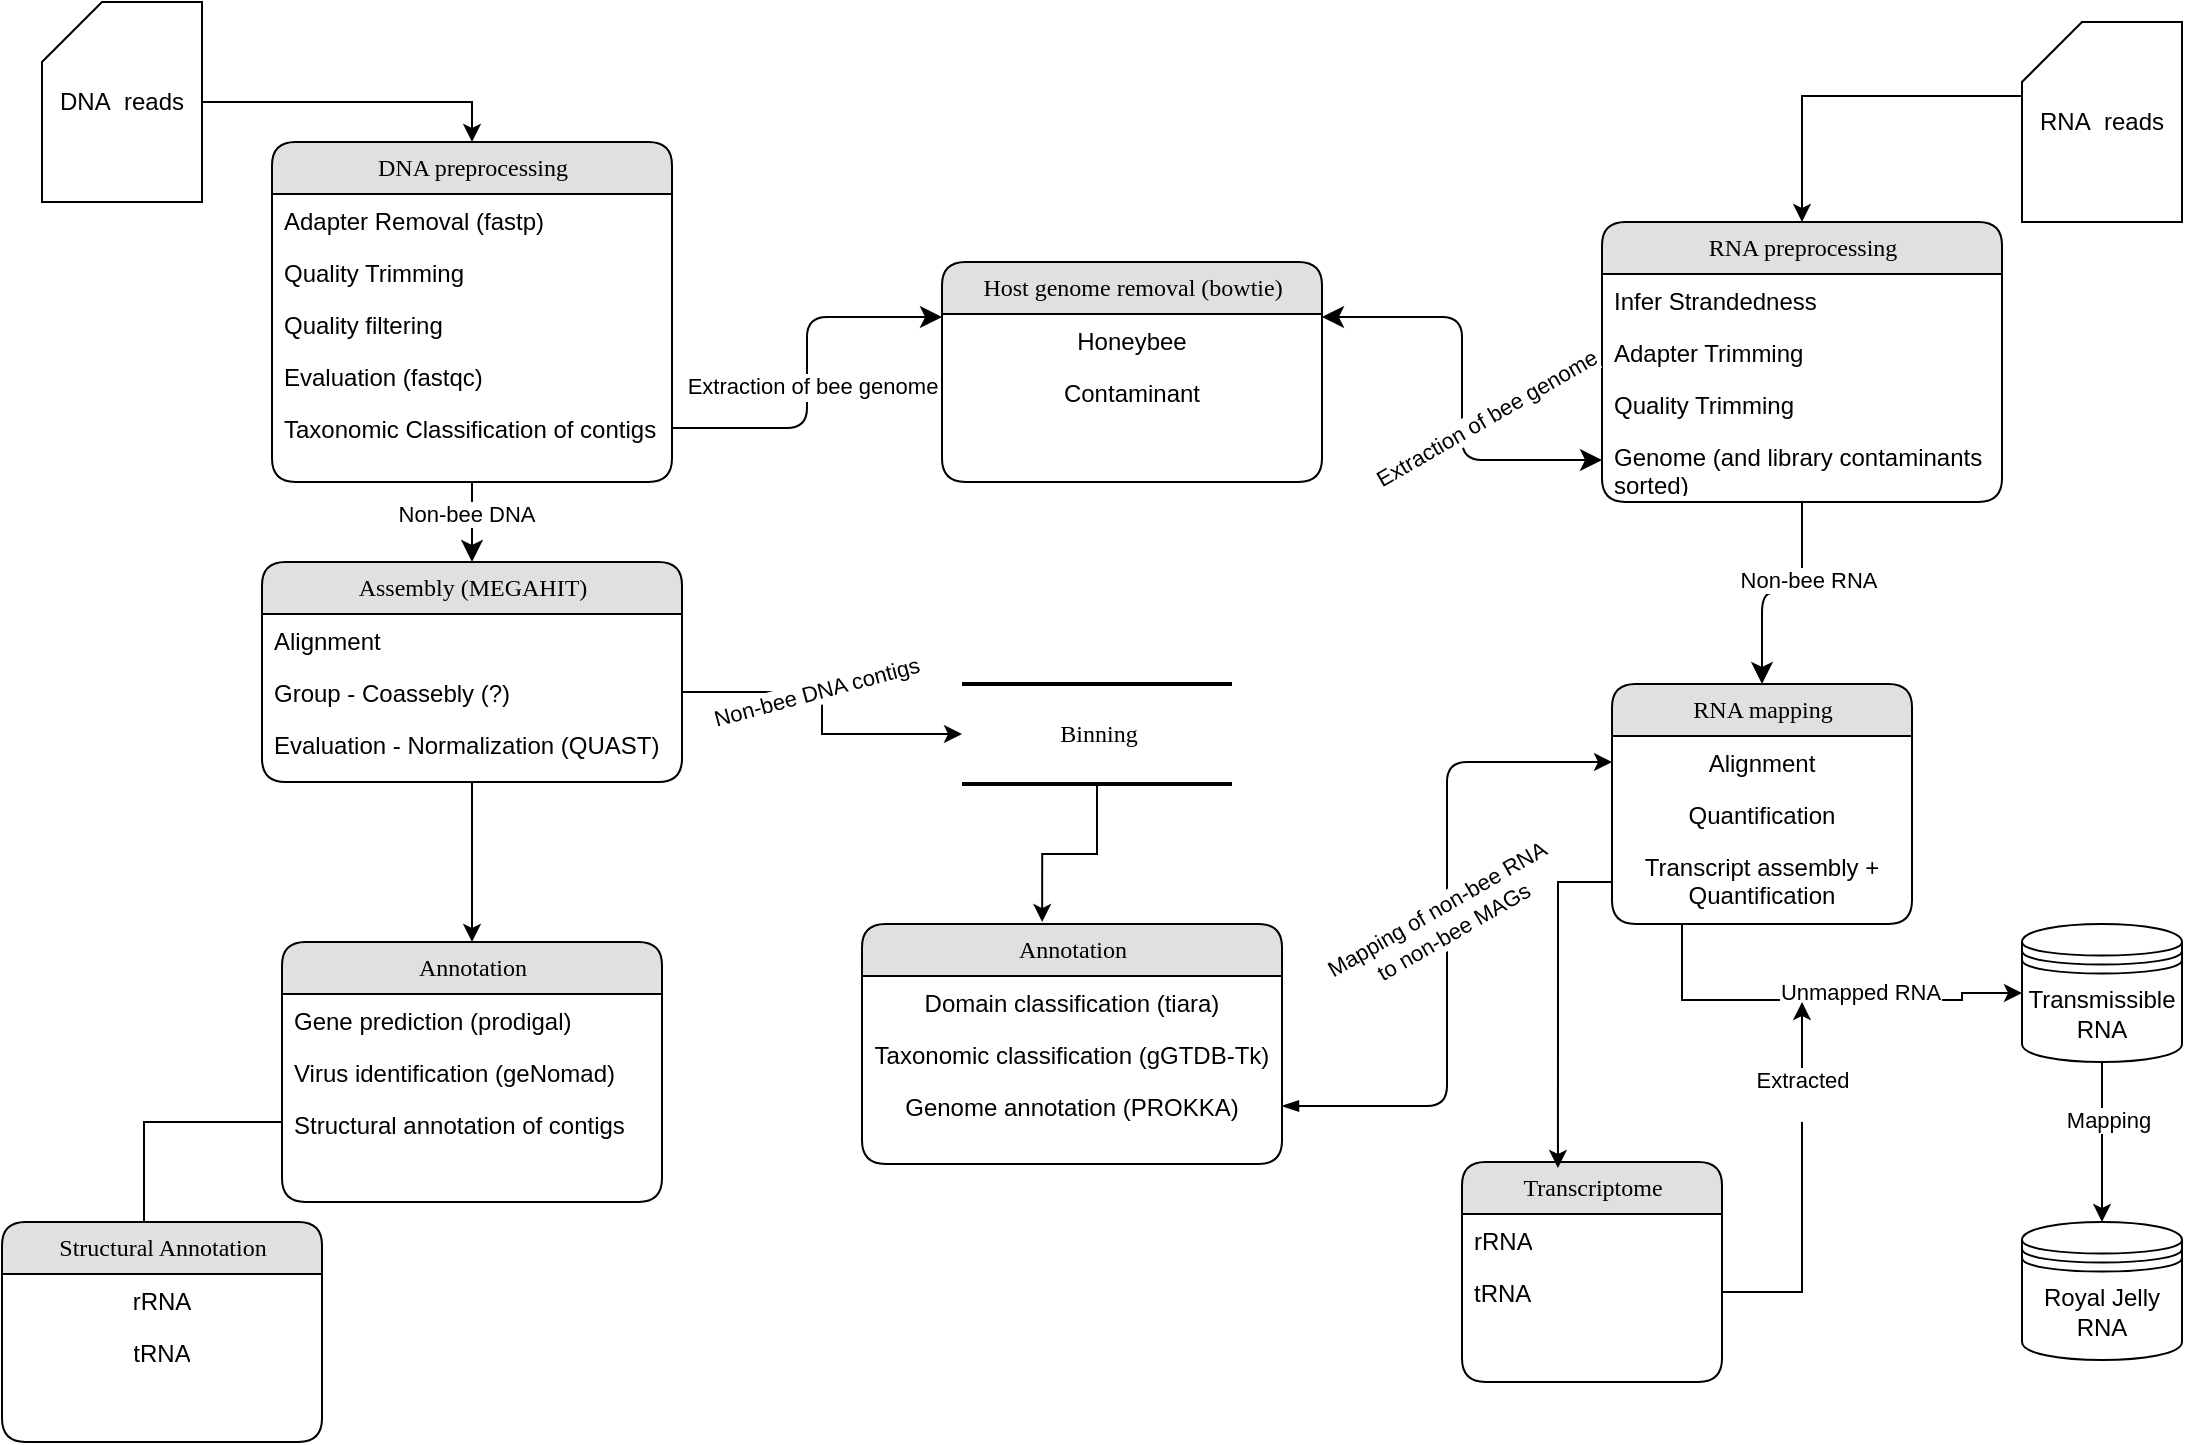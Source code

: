 <mxfile version="25.0.1">
  <diagram name="Page-1" id="b520641d-4fe3-3701-9064-5fc419738815">
    <mxGraphModel dx="1114" dy="539" grid="1" gridSize="10" guides="1" tooltips="1" connect="1" arrows="1" fold="1" page="1" pageScale="1" pageWidth="1169" pageHeight="827" background="none" math="0" shadow="0">
      <root>
        <mxCell id="0" />
        <mxCell id="1" parent="0" />
        <mxCell id="21ea969265ad0168-6" value="DNA preprocessing" style="swimlane;html=1;fontStyle=0;childLayout=stackLayout;horizontal=1;startSize=26;fillColor=#e0e0e0;horizontalStack=0;resizeParent=1;resizeLast=0;collapsible=1;marginBottom=0;swimlaneFillColor=#ffffff;align=center;rounded=1;shadow=0;comic=0;labelBackgroundColor=none;strokeWidth=1;fontFamily=Verdana;fontSize=12" parent="1" vertex="1">
          <mxGeometry x="135" y="70" width="200" height="170" as="geometry" />
        </mxCell>
        <mxCell id="6PhUnKm4TPfKqV3Mqmgi-2" value="Adapter Removal (fastp)" style="text;html=1;strokeColor=none;fillColor=none;spacingLeft=4;spacingRight=4;whiteSpace=wrap;overflow=hidden;rotatable=0;points=[[0,0.5],[1,0.5]];portConstraint=eastwest;" parent="21ea969265ad0168-6" vertex="1">
          <mxGeometry y="26" width="200" height="26" as="geometry" />
        </mxCell>
        <mxCell id="6PhUnKm4TPfKqV3Mqmgi-1" value="Quality Trimming" style="text;html=1;strokeColor=none;fillColor=none;spacingLeft=4;spacingRight=4;whiteSpace=wrap;overflow=hidden;rotatable=0;points=[[0,0.5],[1,0.5]];portConstraint=eastwest;" parent="21ea969265ad0168-6" vertex="1">
          <mxGeometry y="52" width="200" height="26" as="geometry" />
        </mxCell>
        <mxCell id="21ea969265ad0168-7" value="Quality filtering" style="text;html=1;strokeColor=none;fillColor=none;spacingLeft=4;spacingRight=4;whiteSpace=wrap;overflow=hidden;rotatable=0;points=[[0,0.5],[1,0.5]];portConstraint=eastwest;" parent="21ea969265ad0168-6" vertex="1">
          <mxGeometry y="78" width="200" height="26" as="geometry" />
        </mxCell>
        <mxCell id="21ea969265ad0168-8" value="Evaluation (fastqc)" style="text;html=1;strokeColor=none;fillColor=none;spacingLeft=4;spacingRight=4;whiteSpace=wrap;overflow=hidden;rotatable=0;points=[[0,0.5],[1,0.5]];portConstraint=eastwest;" parent="21ea969265ad0168-6" vertex="1">
          <mxGeometry y="104" width="200" height="26" as="geometry" />
        </mxCell>
        <mxCell id="21ea969265ad0168-9" value="Taxonomic Classification of contigs" style="text;html=1;strokeColor=none;fillColor=none;spacingLeft=4;spacingRight=4;whiteSpace=wrap;overflow=hidden;rotatable=0;points=[[0,0.5],[1,0.5]];portConstraint=eastwest;" parent="21ea969265ad0168-6" vertex="1">
          <mxGeometry y="130" width="200" height="26" as="geometry" />
        </mxCell>
        <mxCell id="rCyqSnBFEm6M69R7qKbM-1" style="edgeStyle=orthogonalEdgeStyle;rounded=0;orthogonalLoop=1;jettySize=auto;html=1;entryX=0.5;entryY=0;entryDx=0;entryDy=0;" parent="1" source="21ea969265ad0168-14" target="21ea969265ad0168-18" edge="1">
          <mxGeometry relative="1" as="geometry" />
        </mxCell>
        <mxCell id="21ea969265ad0168-14" value="Assembly (MEGAHIT)" style="swimlane;html=1;fontStyle=0;childLayout=stackLayout;horizontal=1;startSize=26;fillColor=#e0e0e0;horizontalStack=0;resizeParent=1;resizeLast=0;collapsible=1;marginBottom=0;swimlaneFillColor=#ffffff;align=center;rounded=1;shadow=0;comic=0;labelBackgroundColor=none;strokeWidth=1;fontFamily=Verdana;fontSize=12" parent="1" vertex="1">
          <mxGeometry x="130" y="280" width="210" height="110" as="geometry" />
        </mxCell>
        <mxCell id="21ea969265ad0168-15" value="Alignment&lt;span style=&quot;white-space: pre;&quot;&gt;&#x9;&lt;/span&gt;" style="text;html=1;strokeColor=none;fillColor=none;spacingLeft=4;spacingRight=4;whiteSpace=wrap;overflow=hidden;rotatable=0;points=[[0,0.5],[1,0.5]];portConstraint=eastwest;" parent="21ea969265ad0168-14" vertex="1">
          <mxGeometry y="26" width="210" height="26" as="geometry" />
        </mxCell>
        <mxCell id="21ea969265ad0168-16" value="Group - Coassebly (?)" style="text;html=1;strokeColor=none;fillColor=none;spacingLeft=4;spacingRight=4;whiteSpace=wrap;overflow=hidden;rotatable=0;points=[[0,0.5],[1,0.5]];portConstraint=eastwest;" parent="21ea969265ad0168-14" vertex="1">
          <mxGeometry y="52" width="210" height="26" as="geometry" />
        </mxCell>
        <mxCell id="21ea969265ad0168-17" value="Evaluation - Normalization (QUAST)" style="text;html=1;strokeColor=none;fillColor=none;spacingLeft=4;spacingRight=4;whiteSpace=wrap;overflow=hidden;rotatable=0;points=[[0,0.5],[1,0.5]];portConstraint=eastwest;" parent="21ea969265ad0168-14" vertex="1">
          <mxGeometry y="78" width="210" height="26" as="geometry" />
        </mxCell>
        <mxCell id="21ea969265ad0168-18" value="Annotation" style="swimlane;html=1;fontStyle=0;childLayout=stackLayout;horizontal=1;startSize=26;fillColor=#e0e0e0;horizontalStack=0;resizeParent=1;resizeLast=0;collapsible=1;marginBottom=0;swimlaneFillColor=#ffffff;align=center;rounded=1;shadow=0;comic=0;labelBackgroundColor=none;strokeWidth=1;fontFamily=Verdana;fontSize=12" parent="1" vertex="1">
          <mxGeometry x="140" y="470" width="190" height="130" as="geometry" />
        </mxCell>
        <mxCell id="rCyqSnBFEm6M69R7qKbM-9" style="edgeStyle=orthogonalEdgeStyle;rounded=0;orthogonalLoop=1;jettySize=auto;html=1;exitX=0;exitY=0.5;exitDx=0;exitDy=0;" parent="21ea969265ad0168-18" source="21ea969265ad0168-19" edge="1">
          <mxGeometry relative="1" as="geometry">
            <mxPoint x="-70" y="150" as="targetPoint" />
            <Array as="points">
              <mxPoint y="90" />
              <mxPoint x="-69" y="90" />
            </Array>
          </mxGeometry>
        </mxCell>
        <mxCell id="21ea969265ad0168-19" value="Gene prediction (prodigal)" style="text;html=1;strokeColor=none;fillColor=none;spacingLeft=4;spacingRight=4;whiteSpace=wrap;overflow=hidden;rotatable=0;points=[[0,0.5],[1,0.5]];portConstraint=eastwest;" parent="21ea969265ad0168-18" vertex="1">
          <mxGeometry y="26" width="190" height="26" as="geometry" />
        </mxCell>
        <mxCell id="21ea969265ad0168-20" value="Virus identification (geNomad)" style="text;html=1;strokeColor=none;fillColor=none;spacingLeft=4;spacingRight=4;whiteSpace=wrap;overflow=hidden;rotatable=0;points=[[0,0.5],[1,0.5]];portConstraint=eastwest;" parent="21ea969265ad0168-18" vertex="1">
          <mxGeometry y="52" width="190" height="26" as="geometry" />
        </mxCell>
        <mxCell id="21ea969265ad0168-51" value="Structural annotation of contigs" style="text;html=1;strokeColor=none;fillColor=none;spacingLeft=4;spacingRight=4;whiteSpace=wrap;overflow=hidden;rotatable=0;points=[[0,0.5],[1,0.5]];portConstraint=eastwest;" parent="21ea969265ad0168-18" vertex="1">
          <mxGeometry y="78" width="190" height="32" as="geometry" />
        </mxCell>
        <mxCell id="21ea969265ad0168-22" value="Host genome removal (bowtie)" style="swimlane;html=1;fontStyle=0;childLayout=stackLayout;horizontal=1;startSize=26;fillColor=#e0e0e0;horizontalStack=0;resizeParent=1;resizeLast=0;collapsible=1;marginBottom=0;swimlaneFillColor=#ffffff;align=center;rounded=1;shadow=0;comic=0;labelBackgroundColor=none;strokeWidth=1;fontFamily=Verdana;fontSize=12" parent="1" vertex="1">
          <mxGeometry x="470" y="130" width="190" height="110" as="geometry">
            <mxRectangle x="460" y="140" width="220" height="30" as="alternateBounds" />
          </mxGeometry>
        </mxCell>
        <mxCell id="21ea969265ad0168-23" value="Honeybee" style="text;html=1;strokeColor=none;fillColor=none;spacingLeft=4;spacingRight=4;whiteSpace=wrap;overflow=hidden;rotatable=0;points=[[0,0.5],[1,0.5]];portConstraint=eastwest;align=center;" parent="21ea969265ad0168-22" vertex="1">
          <mxGeometry y="26" width="190" height="26" as="geometry" />
        </mxCell>
        <mxCell id="21ea969265ad0168-24" value="Contaminant" style="text;html=1;strokeColor=none;fillColor=none;spacingLeft=4;spacingRight=4;whiteSpace=wrap;overflow=hidden;rotatable=0;points=[[0,0.5],[1,0.5]];portConstraint=eastwest;align=center;" parent="21ea969265ad0168-22" vertex="1">
          <mxGeometry y="52" width="190" height="26" as="geometry" />
        </mxCell>
        <mxCell id="21ea969265ad0168-26" value="Annotation" style="swimlane;html=1;fontStyle=0;childLayout=stackLayout;horizontal=1;startSize=26;fillColor=#e0e0e0;horizontalStack=0;resizeParent=1;resizeLast=0;collapsible=1;marginBottom=0;swimlaneFillColor=#ffffff;align=center;rounded=1;shadow=0;comic=0;labelBackgroundColor=none;strokeWidth=1;fontFamily=Verdana;fontSize=12" parent="1" vertex="1">
          <mxGeometry x="430" y="461" width="210" height="120" as="geometry" />
        </mxCell>
        <mxCell id="21ea969265ad0168-27" value="Domain classification (tiara)" style="text;html=1;strokeColor=none;fillColor=none;spacingLeft=4;spacingRight=4;whiteSpace=wrap;overflow=hidden;rotatable=0;points=[[0,0.5],[1,0.5]];portConstraint=eastwest;align=center;" parent="21ea969265ad0168-26" vertex="1">
          <mxGeometry y="26" width="210" height="26" as="geometry" />
        </mxCell>
        <mxCell id="21ea969265ad0168-28" value="Taxonomic classification (gGTDB-Tk)" style="text;html=1;strokeColor=none;fillColor=none;spacingLeft=4;spacingRight=4;whiteSpace=wrap;overflow=hidden;rotatable=0;points=[[0,0.5],[1,0.5]];portConstraint=eastwest;align=center;" parent="21ea969265ad0168-26" vertex="1">
          <mxGeometry y="52" width="210" height="26" as="geometry" />
        </mxCell>
        <mxCell id="21ea969265ad0168-29" value="Genome annotation (PROKKA)" style="text;html=1;strokeColor=none;fillColor=none;spacingLeft=4;spacingRight=4;whiteSpace=wrap;overflow=hidden;rotatable=0;points=[[0,0.5],[1,0.5]];portConstraint=eastwest;align=center;" parent="21ea969265ad0168-26" vertex="1">
          <mxGeometry y="78" width="210" height="26" as="geometry" />
        </mxCell>
        <mxCell id="21ea969265ad0168-30" value="Binning" style="html=1;rounded=0;shadow=0;comic=0;labelBackgroundColor=none;strokeWidth=2;fontFamily=Verdana;fontSize=12;align=center;shape=mxgraph.ios7ui.horLines;" parent="1" vertex="1">
          <mxGeometry x="480" y="341" width="135" height="50" as="geometry" />
        </mxCell>
        <mxCell id="21ea969265ad0168-36" style="edgeStyle=orthogonalEdgeStyle;html=1;labelBackgroundColor=none;startFill=0;startSize=8;endFill=1;endSize=8;fontFamily=Verdana;fontSize=12;" parent="1" source="21ea969265ad0168-6" target="21ea969265ad0168-14" edge="1">
          <mxGeometry relative="1" as="geometry">
            <Array as="points">
              <mxPoint x="240" y="240" />
              <mxPoint x="240" y="240" />
            </Array>
          </mxGeometry>
        </mxCell>
        <mxCell id="WkdXxYwI2kk7i8aCEtD3-9" value="Non-bee DNA" style="edgeLabel;html=1;align=center;verticalAlign=middle;resizable=0;points=[];" vertex="1" connectable="0" parent="21ea969265ad0168-36">
          <mxGeometry x="-0.2" y="-3" relative="1" as="geometry">
            <mxPoint as="offset" />
          </mxGeometry>
        </mxCell>
        <mxCell id="21ea969265ad0168-38" style="edgeStyle=orthogonalEdgeStyle;html=1;labelBackgroundColor=none;startFill=1;startSize=8;endFill=1;endSize=8;fontFamily=Verdana;fontSize=12;exitX=0;exitY=0.5;exitDx=0;exitDy=0;startArrow=classic;entryX=1;entryY=0.25;entryDx=0;entryDy=0;labelBorderColor=default;" parent="1" source="jt7ykS_aWVsNhZBT41tZ-5" target="21ea969265ad0168-22" edge="1">
          <mxGeometry relative="1" as="geometry">
            <mxPoint x="690" y="180" as="sourcePoint" />
          </mxGeometry>
        </mxCell>
        <mxCell id="21ea969265ad0168-41" style="edgeStyle=orthogonalEdgeStyle;html=1;exitX=1;exitY=0.5;entryX=0;entryY=0.25;labelBackgroundColor=none;startFill=0;startSize=8;endFill=1;endSize=8;fontFamily=Verdana;fontSize=12;entryDx=0;entryDy=0;" parent="1" source="21ea969265ad0168-9" target="21ea969265ad0168-22" edge="1">
          <mxGeometry relative="1" as="geometry" />
        </mxCell>
        <mxCell id="WkdXxYwI2kk7i8aCEtD3-3" value="Text" style="edgeLabel;html=1;align=center;verticalAlign=middle;resizable=0;points=[];" vertex="1" connectable="0" parent="21ea969265ad0168-41">
          <mxGeometry x="-0.079" y="1" relative="1" as="geometry">
            <mxPoint as="offset" />
          </mxGeometry>
        </mxCell>
        <mxCell id="WkdXxYwI2kk7i8aCEtD3-5" value="Extraction of bee genome" style="edgeLabel;html=1;align=center;verticalAlign=middle;resizable=0;points=[];" vertex="1" connectable="0" parent="21ea969265ad0168-41">
          <mxGeometry x="-0.067" y="-2" relative="1" as="geometry">
            <mxPoint as="offset" />
          </mxGeometry>
        </mxCell>
        <mxCell id="21ea969265ad0168-44" style="edgeStyle=orthogonalEdgeStyle;html=1;labelBackgroundColor=none;startFill=1;endFill=1;fontFamily=Verdana;fontSize=12;entryX=0;entryY=0.5;entryDx=0;entryDy=0;startArrow=blockThin;" parent="1" source="21ea969265ad0168-29" target="rCyqSnBFEm6M69R7qKbM-5" edge="1">
          <mxGeometry relative="1" as="geometry">
            <mxPoint x="880" y="530" as="targetPoint" />
            <mxPoint x="720" y="590" as="sourcePoint" />
          </mxGeometry>
        </mxCell>
        <mxCell id="WkdXxYwI2kk7i8aCEtD3-11" value="&lt;div&gt;Mapping of non-bee RNA&amp;nbsp;&lt;/div&gt;&lt;div&gt;to non-bee MAGs&lt;/div&gt;" style="edgeLabel;html=1;align=center;verticalAlign=middle;resizable=0;points=[];rotation=-30;" vertex="1" connectable="0" parent="21ea969265ad0168-44">
          <mxGeometry x="0.048" y="2" relative="1" as="geometry">
            <mxPoint x="1" y="1" as="offset" />
          </mxGeometry>
        </mxCell>
        <mxCell id="21ea969265ad0168-49" style="edgeStyle=orthogonalEdgeStyle;html=1;exitX=0.5;exitY=1;labelBackgroundColor=none;startFill=0;startSize=8;endFill=1;endSize=8;fontFamily=Verdana;fontSize=12;exitDx=0;exitDy=0;entryX=0.5;entryY=0;entryDx=0;entryDy=0;" parent="1" source="jt7ykS_aWVsNhZBT41tZ-1" target="rCyqSnBFEm6M69R7qKbM-4" edge="1">
          <mxGeometry relative="1" as="geometry">
            <mxPoint x="970" y="310" as="targetPoint" />
            <Array as="points" />
            <mxPoint x="810" y="310" as="sourcePoint" />
          </mxGeometry>
        </mxCell>
        <mxCell id="WkdXxYwI2kk7i8aCEtD3-12" value="Non-bee RNA" style="edgeLabel;html=1;align=center;verticalAlign=middle;resizable=0;points=[];" vertex="1" connectable="0" parent="21ea969265ad0168-49">
          <mxGeometry x="-0.297" y="3" relative="1" as="geometry">
            <mxPoint as="offset" />
          </mxGeometry>
        </mxCell>
        <mxCell id="WkdXxYwI2kk7i8aCEtD3-8" style="edgeStyle=orthogonalEdgeStyle;rounded=0;orthogonalLoop=1;jettySize=auto;html=1;entryX=0.5;entryY=0;entryDx=0;entryDy=0;" edge="1" parent="1" source="6PhUnKm4TPfKqV3Mqmgi-5" target="21ea969265ad0168-6">
          <mxGeometry relative="1" as="geometry">
            <mxPoint x="240" y="50" as="targetPoint" />
          </mxGeometry>
        </mxCell>
        <mxCell id="6PhUnKm4TPfKqV3Mqmgi-5" value="DNA&amp;nbsp; reads" style="shape=card;whiteSpace=wrap;html=1;" parent="1" vertex="1">
          <mxGeometry x="20" width="80" height="100" as="geometry" />
        </mxCell>
        <mxCell id="jt7ykS_aWVsNhZBT41tZ-22" value="" style="edgeStyle=orthogonalEdgeStyle;rounded=0;orthogonalLoop=1;jettySize=auto;html=1;entryX=0;entryY=0.5;entryDx=0;entryDy=0;" parent="1" target="jt7ykS_aWVsNhZBT41tZ-28" edge="1">
          <mxGeometry relative="1" as="geometry">
            <mxPoint x="980" y="495" as="targetPoint" />
            <Array as="points">
              <mxPoint x="840" y="499" />
              <mxPoint x="980" y="499" />
              <mxPoint x="980" y="496" />
            </Array>
            <mxPoint x="840" y="459.5" as="sourcePoint" />
          </mxGeometry>
        </mxCell>
        <mxCell id="WkdXxYwI2kk7i8aCEtD3-14" value="Unmapped RNA " style="edgeLabel;html=1;align=center;verticalAlign=middle;resizable=0;points=[];" vertex="1" connectable="0" parent="jt7ykS_aWVsNhZBT41tZ-22">
          <mxGeometry x="-0.08" y="4" relative="1" as="geometry">
            <mxPoint x="30" as="offset" />
          </mxGeometry>
        </mxCell>
        <mxCell id="rCyqSnBFEm6M69R7qKbM-4" value="RNA mapping" style="swimlane;html=1;fontStyle=0;childLayout=stackLayout;horizontal=1;startSize=26;fillColor=#e0e0e0;horizontalStack=0;resizeParent=1;resizeLast=0;collapsible=1;marginBottom=0;swimlaneFillColor=#ffffff;align=center;rounded=1;shadow=0;comic=0;labelBackgroundColor=none;strokeWidth=1;fontFamily=Verdana;fontSize=12" parent="1" vertex="1">
          <mxGeometry x="805" y="341" width="150" height="120" as="geometry" />
        </mxCell>
        <mxCell id="rCyqSnBFEm6M69R7qKbM-5" value="Alignment" style="text;html=1;strokeColor=none;fillColor=none;spacingLeft=4;spacingRight=4;whiteSpace=wrap;overflow=hidden;rotatable=0;points=[[0,0.5],[1,0.5]];portConstraint=eastwest;align=center;" parent="rCyqSnBFEm6M69R7qKbM-4" vertex="1">
          <mxGeometry y="26" width="150" height="26" as="geometry" />
        </mxCell>
        <mxCell id="rCyqSnBFEm6M69R7qKbM-6" value="Quantification" style="text;html=1;strokeColor=none;fillColor=none;spacingLeft=4;spacingRight=4;whiteSpace=wrap;overflow=hidden;rotatable=0;points=[[0,0.5],[1,0.5]];portConstraint=eastwest;align=center;" parent="rCyqSnBFEm6M69R7qKbM-4" vertex="1">
          <mxGeometry y="52" width="150" height="26" as="geometry" />
        </mxCell>
        <mxCell id="rCyqSnBFEm6M69R7qKbM-7" value="Transcript assembly + Quantification" style="text;html=1;strokeColor=none;fillColor=none;spacingLeft=4;spacingRight=4;whiteSpace=wrap;overflow=hidden;rotatable=0;points=[[0,0.5],[1,0.5]];portConstraint=eastwest;align=center;" parent="rCyqSnBFEm6M69R7qKbM-4" vertex="1">
          <mxGeometry y="78" width="150" height="42" as="geometry" />
        </mxCell>
        <mxCell id="rCyqSnBFEm6M69R7qKbM-10" value="Structural Annotation" style="swimlane;html=1;fontStyle=0;childLayout=stackLayout;horizontal=1;startSize=26;fillColor=#e0e0e0;horizontalStack=0;resizeParent=1;resizeLast=0;collapsible=1;marginBottom=0;swimlaneFillColor=#ffffff;align=center;rounded=1;shadow=0;comic=0;labelBackgroundColor=none;strokeWidth=1;fontFamily=Verdana;fontSize=12" parent="1" vertex="1">
          <mxGeometry y="610" width="160" height="110" as="geometry" />
        </mxCell>
        <mxCell id="rCyqSnBFEm6M69R7qKbM-11" value="rRNA" style="text;html=1;strokeColor=none;fillColor=none;spacingLeft=4;spacingRight=4;whiteSpace=wrap;overflow=hidden;rotatable=0;points=[[0,0.5],[1,0.5]];portConstraint=eastwest;align=center;" parent="rCyqSnBFEm6M69R7qKbM-10" vertex="1">
          <mxGeometry y="26" width="160" height="26" as="geometry" />
        </mxCell>
        <mxCell id="rCyqSnBFEm6M69R7qKbM-12" value="tRNA" style="text;html=1;strokeColor=none;fillColor=none;spacingLeft=4;spacingRight=4;whiteSpace=wrap;overflow=hidden;rotatable=0;points=[[0,0.5],[1,0.5]];portConstraint=eastwest;align=center;" parent="rCyqSnBFEm6M69R7qKbM-10" vertex="1">
          <mxGeometry y="52" width="160" height="26" as="geometry" />
        </mxCell>
        <mxCell id="jt7ykS_aWVsNhZBT41tZ-1" value="RNA preprocessing" style="swimlane;html=1;fontStyle=0;childLayout=stackLayout;horizontal=1;startSize=26;fillColor=#e0e0e0;horizontalStack=0;resizeParent=1;resizeLast=0;collapsible=1;marginBottom=0;swimlaneFillColor=#ffffff;align=center;rounded=1;shadow=0;comic=0;labelBackgroundColor=none;strokeWidth=1;fontFamily=Verdana;fontSize=12" parent="1" vertex="1">
          <mxGeometry x="800" y="110" width="200" height="140" as="geometry" />
        </mxCell>
        <mxCell id="jt7ykS_aWVsNhZBT41tZ-2" value="Infer Strandedness" style="text;html=1;strokeColor=none;fillColor=none;spacingLeft=4;spacingRight=4;whiteSpace=wrap;overflow=hidden;rotatable=0;points=[[0,0.5],[1,0.5]];portConstraint=eastwest;" parent="jt7ykS_aWVsNhZBT41tZ-1" vertex="1">
          <mxGeometry y="26" width="200" height="26" as="geometry" />
        </mxCell>
        <mxCell id="jt7ykS_aWVsNhZBT41tZ-3" value="Adapter Trimming" style="text;html=1;strokeColor=none;fillColor=none;spacingLeft=4;spacingRight=4;whiteSpace=wrap;overflow=hidden;rotatable=0;points=[[0,0.5],[1,0.5]];portConstraint=eastwest;" parent="jt7ykS_aWVsNhZBT41tZ-1" vertex="1">
          <mxGeometry y="52" width="200" height="26" as="geometry" />
        </mxCell>
        <mxCell id="jt7ykS_aWVsNhZBT41tZ-4" value="Quality Trimming" style="text;html=1;strokeColor=none;fillColor=none;spacingLeft=4;spacingRight=4;whiteSpace=wrap;overflow=hidden;rotatable=0;points=[[0,0.5],[1,0.5]];portConstraint=eastwest;" parent="jt7ykS_aWVsNhZBT41tZ-1" vertex="1">
          <mxGeometry y="78" width="200" height="26" as="geometry" />
        </mxCell>
        <mxCell id="jt7ykS_aWVsNhZBT41tZ-5" value="Genome (and library contaminants sorted)" style="text;html=1;strokeColor=none;fillColor=none;spacingLeft=4;spacingRight=4;whiteSpace=wrap;overflow=hidden;rotatable=1;points=[[0,0.5],[1,0.5]];portConstraint=eastwest;movable=1;resizable=1;deletable=1;editable=1;locked=0;connectable=1;" parent="jt7ykS_aWVsNhZBT41tZ-1" vertex="1">
          <mxGeometry y="104" width="200" height="30" as="geometry" />
        </mxCell>
        <mxCell id="jt7ykS_aWVsNhZBT41tZ-9" style="edgeStyle=orthogonalEdgeStyle;rounded=0;orthogonalLoop=1;jettySize=auto;html=1;entryX=0.5;entryY=0;entryDx=0;entryDy=0;exitX=0.025;exitY=0.37;exitDx=0;exitDy=0;exitPerimeter=0;" parent="1" source="jt7ykS_aWVsNhZBT41tZ-7" target="jt7ykS_aWVsNhZBT41tZ-1" edge="1">
          <mxGeometry relative="1" as="geometry" />
        </mxCell>
        <mxCell id="jt7ykS_aWVsNhZBT41tZ-7" value="RNA&amp;nbsp; reads" style="shape=card;whiteSpace=wrap;html=1;" parent="1" vertex="1">
          <mxGeometry x="1010" y="10" width="80" height="100" as="geometry" />
        </mxCell>
        <mxCell id="jt7ykS_aWVsNhZBT41tZ-13" value="Transcriptome" style="swimlane;html=1;fontStyle=0;childLayout=stackLayout;horizontal=1;startSize=26;fillColor=#e0e0e0;horizontalStack=0;resizeParent=1;resizeLast=0;collapsible=1;marginBottom=0;swimlaneFillColor=#ffffff;align=center;rounded=1;shadow=0;comic=0;labelBackgroundColor=none;strokeWidth=1;fontFamily=Verdana;fontSize=12" parent="1" vertex="1">
          <mxGeometry x="730" y="580" width="130" height="110" as="geometry" />
        </mxCell>
        <mxCell id="jt7ykS_aWVsNhZBT41tZ-14" value="rRNA" style="text;html=1;strokeColor=none;fillColor=none;spacingLeft=4;spacingRight=4;whiteSpace=wrap;overflow=hidden;rotatable=0;points=[[0,0.5],[1,0.5]];portConstraint=eastwest;" parent="jt7ykS_aWVsNhZBT41tZ-13" vertex="1">
          <mxGeometry y="26" width="130" height="26" as="geometry" />
        </mxCell>
        <mxCell id="jt7ykS_aWVsNhZBT41tZ-23" style="edgeStyle=orthogonalEdgeStyle;rounded=0;orthogonalLoop=1;jettySize=auto;html=1;" parent="jt7ykS_aWVsNhZBT41tZ-13" source="jt7ykS_aWVsNhZBT41tZ-15" edge="1">
          <mxGeometry relative="1" as="geometry">
            <mxPoint x="170" y="-80" as="targetPoint" />
            <Array as="points">
              <mxPoint x="170" y="65" />
            </Array>
          </mxGeometry>
        </mxCell>
        <mxCell id="jt7ykS_aWVsNhZBT41tZ-26" value="&lt;div&gt;Extracted&lt;/div&gt;&lt;div&gt;&lt;br&gt;&lt;/div&gt;" style="edgeLabel;html=1;align=center;verticalAlign=middle;resizable=0;points=[];" parent="jt7ykS_aWVsNhZBT41tZ-23" vertex="1" connectable="0">
          <mxGeometry x="0.956" relative="1" as="geometry">
            <mxPoint y="42" as="offset" />
          </mxGeometry>
        </mxCell>
        <mxCell id="jt7ykS_aWVsNhZBT41tZ-15" value="tRNA" style="text;html=1;strokeColor=none;fillColor=none;spacingLeft=4;spacingRight=4;whiteSpace=wrap;overflow=hidden;rotatable=0;points=[[0,0.5],[1,0.5]];portConstraint=eastwest;" parent="jt7ykS_aWVsNhZBT41tZ-13" vertex="1">
          <mxGeometry y="52" width="130" height="26" as="geometry" />
        </mxCell>
        <mxCell id="jt7ykS_aWVsNhZBT41tZ-17" style="edgeStyle=orthogonalEdgeStyle;rounded=0;orthogonalLoop=1;jettySize=auto;html=1;exitX=0;exitY=0.5;exitDx=0;exitDy=0;entryX=0.369;entryY=0.027;entryDx=0;entryDy=0;entryPerimeter=0;" parent="1" source="rCyqSnBFEm6M69R7qKbM-7" target="jt7ykS_aWVsNhZBT41tZ-13" edge="1">
          <mxGeometry relative="1" as="geometry">
            <mxPoint x="790" y="560" as="targetPoint" />
            <Array as="points">
              <mxPoint x="778" y="440" />
            </Array>
          </mxGeometry>
        </mxCell>
        <mxCell id="WkdXxYwI2kk7i8aCEtD3-16" value="" style="edgeStyle=orthogonalEdgeStyle;rounded=0;orthogonalLoop=1;jettySize=auto;html=1;" edge="1" parent="1" source="jt7ykS_aWVsNhZBT41tZ-28" target="WkdXxYwI2kk7i8aCEtD3-15">
          <mxGeometry relative="1" as="geometry" />
        </mxCell>
        <mxCell id="WkdXxYwI2kk7i8aCEtD3-17" value="Mapping" style="edgeLabel;html=1;align=center;verticalAlign=middle;resizable=0;points=[];" vertex="1" connectable="0" parent="WkdXxYwI2kk7i8aCEtD3-16">
          <mxGeometry x="-0.275" y="3" relative="1" as="geometry">
            <mxPoint as="offset" />
          </mxGeometry>
        </mxCell>
        <mxCell id="jt7ykS_aWVsNhZBT41tZ-28" value="&lt;div&gt;Transmissible&lt;/div&gt;&lt;div&gt;RNA&lt;br&gt;&lt;/div&gt;" style="shape=datastore;whiteSpace=wrap;html=1;" parent="1" vertex="1">
          <mxGeometry x="1010" y="461" width="80" height="69" as="geometry" />
        </mxCell>
        <mxCell id="ua3nPqiuhwbEZHvx7SDI-3" style="edgeStyle=orthogonalEdgeStyle;rounded=0;orthogonalLoop=1;jettySize=auto;html=1;" parent="1" source="21ea969265ad0168-16" target="21ea969265ad0168-30" edge="1">
          <mxGeometry relative="1" as="geometry" />
        </mxCell>
        <mxCell id="WkdXxYwI2kk7i8aCEtD3-10" value="Non-bee DNA contigs" style="edgeLabel;html=1;align=center;verticalAlign=middle;resizable=0;points=[];rotation=-15;" vertex="1" connectable="0" parent="ua3nPqiuhwbEZHvx7SDI-3">
          <mxGeometry x="-0.175" relative="1" as="geometry">
            <mxPoint as="offset" />
          </mxGeometry>
        </mxCell>
        <mxCell id="ua3nPqiuhwbEZHvx7SDI-4" style="edgeStyle=orthogonalEdgeStyle;rounded=0;orthogonalLoop=1;jettySize=auto;html=1;entryX=0.429;entryY=-0.008;entryDx=0;entryDy=0;entryPerimeter=0;" parent="1" source="21ea969265ad0168-30" target="21ea969265ad0168-26" edge="1">
          <mxGeometry relative="1" as="geometry" />
        </mxCell>
        <mxCell id="WkdXxYwI2kk7i8aCEtD3-2" value="Extraction of bee genome" style="edgeLabel;html=1;align=center;verticalAlign=middle;resizable=0;points=[];rotation=-30;" vertex="1" connectable="0" parent="1">
          <mxGeometry x="742" y="208" as="geometry" />
        </mxCell>
        <mxCell id="WkdXxYwI2kk7i8aCEtD3-15" value="&lt;div&gt;Royal Jelly&lt;br&gt;&lt;/div&gt;&lt;div&gt;RNA&lt;br&gt;&lt;/div&gt;" style="shape=datastore;whiteSpace=wrap;html=1;" vertex="1" parent="1">
          <mxGeometry x="1010" y="610" width="80" height="69" as="geometry" />
        </mxCell>
      </root>
    </mxGraphModel>
  </diagram>
</mxfile>
